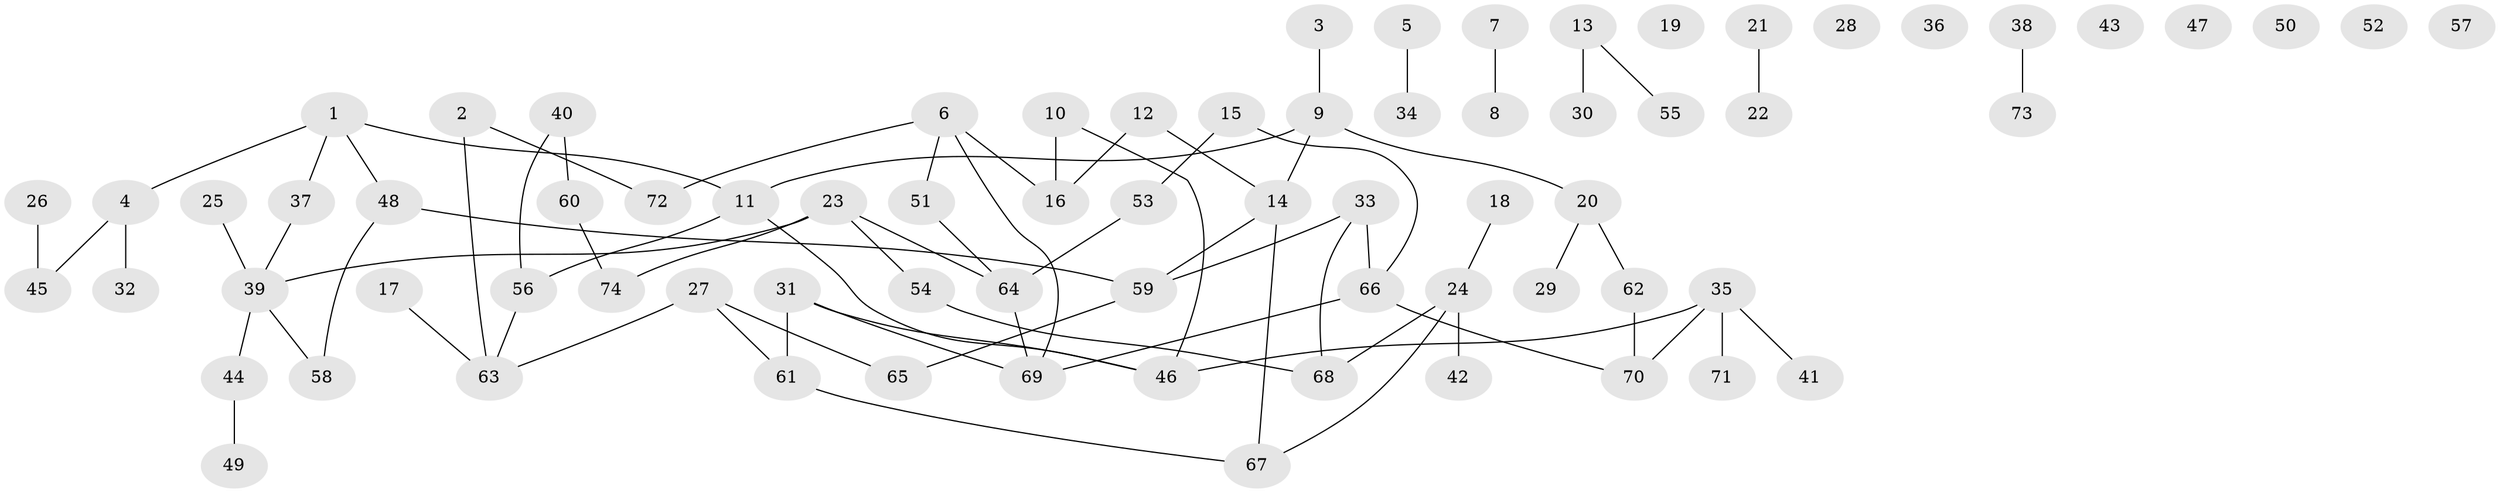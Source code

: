 // coarse degree distribution, {6: 0.0851063829787234, 4: 0.10638297872340426, 3: 0.1702127659574468, 2: 0.1702127659574468, 0: 0.2553191489361702, 1: 0.19148936170212766, 7: 0.02127659574468085}
// Generated by graph-tools (version 1.1) at 2025/23/03/03/25 07:23:26]
// undirected, 74 vertices, 77 edges
graph export_dot {
graph [start="1"]
  node [color=gray90,style=filled];
  1;
  2;
  3;
  4;
  5;
  6;
  7;
  8;
  9;
  10;
  11;
  12;
  13;
  14;
  15;
  16;
  17;
  18;
  19;
  20;
  21;
  22;
  23;
  24;
  25;
  26;
  27;
  28;
  29;
  30;
  31;
  32;
  33;
  34;
  35;
  36;
  37;
  38;
  39;
  40;
  41;
  42;
  43;
  44;
  45;
  46;
  47;
  48;
  49;
  50;
  51;
  52;
  53;
  54;
  55;
  56;
  57;
  58;
  59;
  60;
  61;
  62;
  63;
  64;
  65;
  66;
  67;
  68;
  69;
  70;
  71;
  72;
  73;
  74;
  1 -- 4;
  1 -- 11;
  1 -- 37;
  1 -- 48;
  2 -- 63;
  2 -- 72;
  3 -- 9;
  4 -- 32;
  4 -- 45;
  5 -- 34;
  6 -- 16;
  6 -- 51;
  6 -- 69;
  6 -- 72;
  7 -- 8;
  9 -- 11;
  9 -- 14;
  9 -- 20;
  10 -- 16;
  10 -- 46;
  11 -- 46;
  11 -- 56;
  12 -- 14;
  12 -- 16;
  13 -- 30;
  13 -- 55;
  14 -- 59;
  14 -- 67;
  15 -- 53;
  15 -- 66;
  17 -- 63;
  18 -- 24;
  20 -- 29;
  20 -- 62;
  21 -- 22;
  23 -- 39;
  23 -- 54;
  23 -- 64;
  23 -- 74;
  24 -- 42;
  24 -- 67;
  24 -- 68;
  25 -- 39;
  26 -- 45;
  27 -- 61;
  27 -- 63;
  27 -- 65;
  31 -- 46;
  31 -- 61;
  31 -- 69;
  33 -- 59;
  33 -- 66;
  33 -- 68;
  35 -- 41;
  35 -- 46;
  35 -- 70;
  35 -- 71;
  37 -- 39;
  38 -- 73;
  39 -- 44;
  39 -- 58;
  40 -- 56;
  40 -- 60;
  44 -- 49;
  48 -- 58;
  48 -- 59;
  51 -- 64;
  53 -- 64;
  54 -- 68;
  56 -- 63;
  59 -- 65;
  60 -- 74;
  61 -- 67;
  62 -- 70;
  64 -- 69;
  66 -- 69;
  66 -- 70;
}
